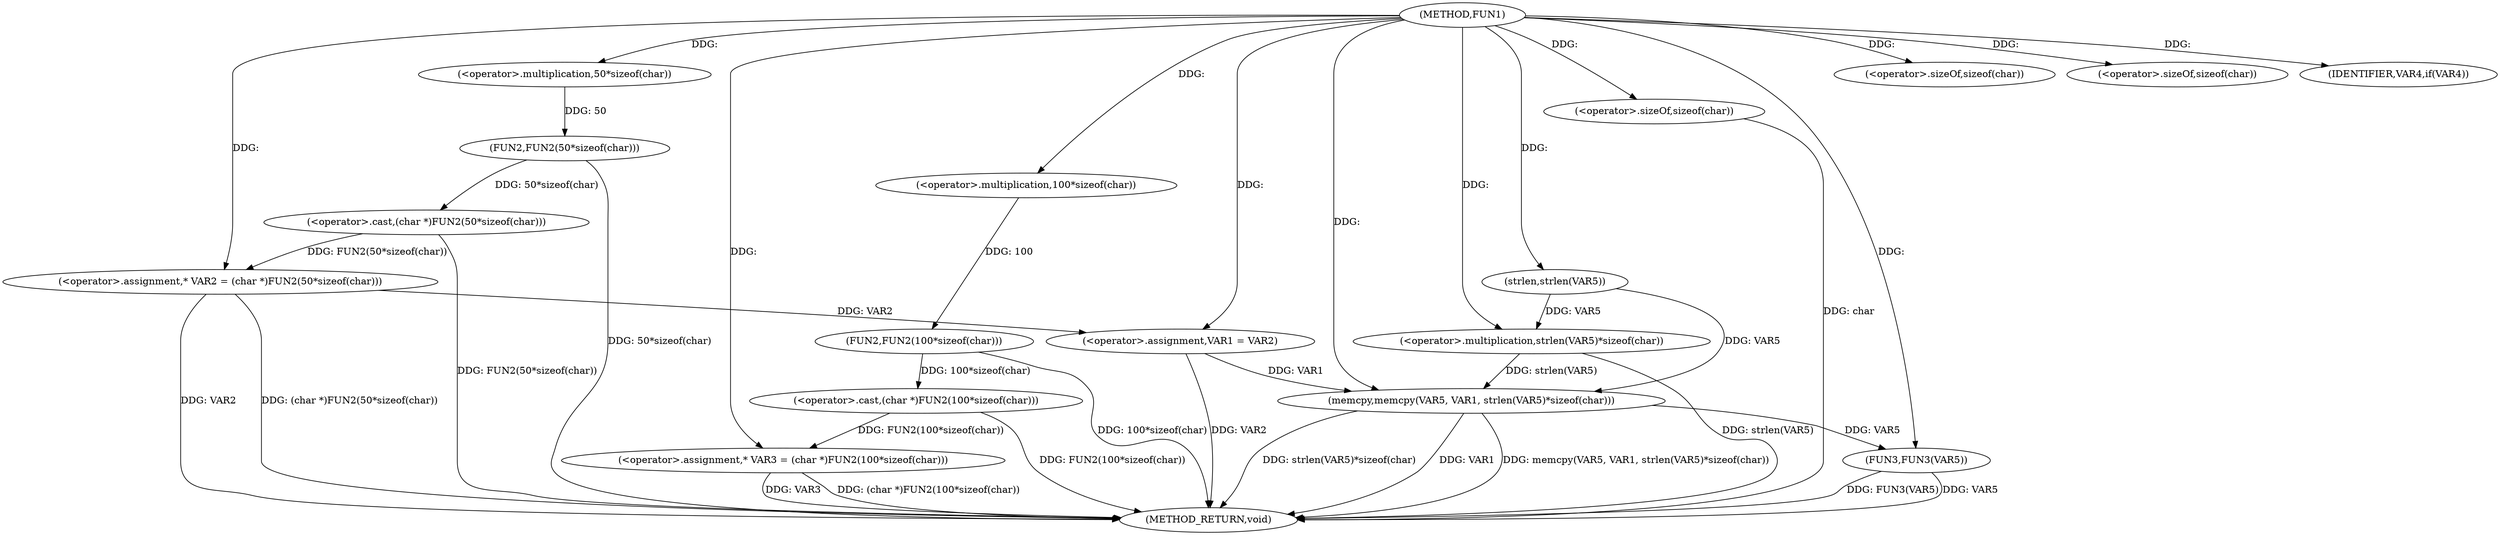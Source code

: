 digraph FUN1 {  
"1000100" [label = "(METHOD,FUN1)" ]
"1000141" [label = "(METHOD_RETURN,void)" ]
"1000104" [label = "(<operator>.assignment,* VAR2 = (char *)FUN2(50*sizeof(char)))" ]
"1000106" [label = "(<operator>.cast,(char *)FUN2(50*sizeof(char)))" ]
"1000108" [label = "(FUN2,FUN2(50*sizeof(char)))" ]
"1000109" [label = "(<operator>.multiplication,50*sizeof(char))" ]
"1000111" [label = "(<operator>.sizeOf,sizeof(char))" ]
"1000114" [label = "(<operator>.assignment,* VAR3 = (char *)FUN2(100*sizeof(char)))" ]
"1000116" [label = "(<operator>.cast,(char *)FUN2(100*sizeof(char)))" ]
"1000118" [label = "(FUN2,FUN2(100*sizeof(char)))" ]
"1000119" [label = "(<operator>.multiplication,100*sizeof(char))" ]
"1000121" [label = "(<operator>.sizeOf,sizeof(char))" ]
"1000124" [label = "(IDENTIFIER,VAR4,if(VAR4))" ]
"1000126" [label = "(<operator>.assignment,VAR1 = VAR2)" ]
"1000131" [label = "(memcpy,memcpy(VAR5, VAR1, strlen(VAR5)*sizeof(char)))" ]
"1000134" [label = "(<operator>.multiplication,strlen(VAR5)*sizeof(char))" ]
"1000135" [label = "(strlen,strlen(VAR5))" ]
"1000137" [label = "(<operator>.sizeOf,sizeof(char))" ]
"1000139" [label = "(FUN3,FUN3(VAR5))" ]
  "1000106" -> "1000141"  [ label = "DDG: FUN2(50*sizeof(char))"] 
  "1000104" -> "1000141"  [ label = "DDG: VAR2"] 
  "1000139" -> "1000141"  [ label = "DDG: FUN3(VAR5)"] 
  "1000139" -> "1000141"  [ label = "DDG: VAR5"] 
  "1000131" -> "1000141"  [ label = "DDG: strlen(VAR5)*sizeof(char)"] 
  "1000114" -> "1000141"  [ label = "DDG: VAR3"] 
  "1000116" -> "1000141"  [ label = "DDG: FUN2(100*sizeof(char))"] 
  "1000131" -> "1000141"  [ label = "DDG: VAR1"] 
  "1000134" -> "1000141"  [ label = "DDG: strlen(VAR5)"] 
  "1000118" -> "1000141"  [ label = "DDG: 100*sizeof(char)"] 
  "1000114" -> "1000141"  [ label = "DDG: (char *)FUN2(100*sizeof(char))"] 
  "1000131" -> "1000141"  [ label = "DDG: memcpy(VAR5, VAR1, strlen(VAR5)*sizeof(char))"] 
  "1000126" -> "1000141"  [ label = "DDG: VAR2"] 
  "1000137" -> "1000141"  [ label = "DDG: char"] 
  "1000104" -> "1000141"  [ label = "DDG: (char *)FUN2(50*sizeof(char))"] 
  "1000108" -> "1000141"  [ label = "DDG: 50*sizeof(char)"] 
  "1000106" -> "1000104"  [ label = "DDG: FUN2(50*sizeof(char))"] 
  "1000100" -> "1000104"  [ label = "DDG: "] 
  "1000108" -> "1000106"  [ label = "DDG: 50*sizeof(char)"] 
  "1000109" -> "1000108"  [ label = "DDG: 50"] 
  "1000100" -> "1000109"  [ label = "DDG: "] 
  "1000100" -> "1000111"  [ label = "DDG: "] 
  "1000116" -> "1000114"  [ label = "DDG: FUN2(100*sizeof(char))"] 
  "1000100" -> "1000114"  [ label = "DDG: "] 
  "1000118" -> "1000116"  [ label = "DDG: 100*sizeof(char)"] 
  "1000119" -> "1000118"  [ label = "DDG: 100"] 
  "1000100" -> "1000119"  [ label = "DDG: "] 
  "1000100" -> "1000121"  [ label = "DDG: "] 
  "1000100" -> "1000124"  [ label = "DDG: "] 
  "1000104" -> "1000126"  [ label = "DDG: VAR2"] 
  "1000100" -> "1000126"  [ label = "DDG: "] 
  "1000135" -> "1000131"  [ label = "DDG: VAR5"] 
  "1000100" -> "1000131"  [ label = "DDG: "] 
  "1000126" -> "1000131"  [ label = "DDG: VAR1"] 
  "1000134" -> "1000131"  [ label = "DDG: strlen(VAR5)"] 
  "1000135" -> "1000134"  [ label = "DDG: VAR5"] 
  "1000100" -> "1000135"  [ label = "DDG: "] 
  "1000100" -> "1000134"  [ label = "DDG: "] 
  "1000100" -> "1000137"  [ label = "DDG: "] 
  "1000131" -> "1000139"  [ label = "DDG: VAR5"] 
  "1000100" -> "1000139"  [ label = "DDG: "] 
}
